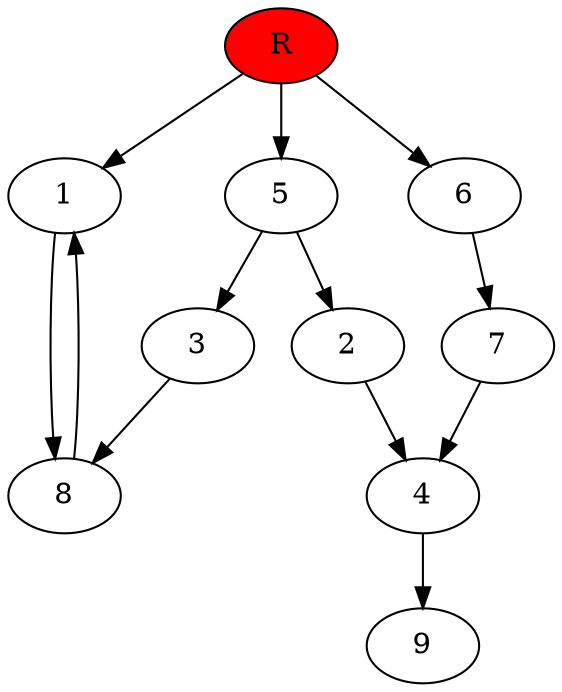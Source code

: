 digraph prb76796 {
	1
	2
	3
	4
	5
	6
	7
	8
	R [fillcolor="#ff0000" style=filled]
	1 -> 8
	2 -> 4
	3 -> 8
	4 -> 9
	5 -> 2
	5 -> 3
	6 -> 7
	7 -> 4
	8 -> 1
	R -> 1
	R -> 5
	R -> 6
}

